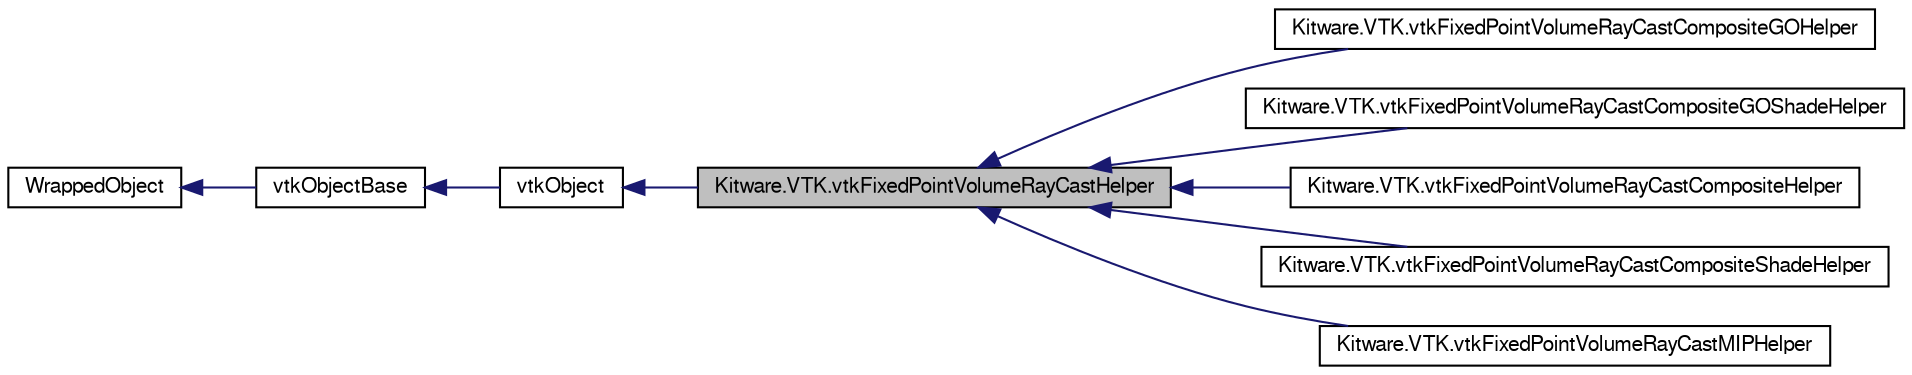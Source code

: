 digraph G
{
  bgcolor="transparent";
  edge [fontname="FreeSans",fontsize="10",labelfontname="FreeSans",labelfontsize="10"];
  node [fontname="FreeSans",fontsize="10",shape=record];
  rankdir="LR";
  Node1 [label="Kitware.VTK.vtkFixedPointVolumeRayCastHelper",height=0.2,width=0.4,color="black", fillcolor="grey75", style="filled" fontcolor="black"];
  Node2 -> Node1 [dir="back",color="midnightblue",fontsize="10",style="solid",fontname="FreeSans"];
  Node2 [label="vtkObject",height=0.2,width=0.4,color="black",URL="$class_kitware_1_1_v_t_k_1_1vtk_object.html",tooltip="vtkObject - abstract base class for most VTK objects"];
  Node3 -> Node2 [dir="back",color="midnightblue",fontsize="10",style="solid",fontname="FreeSans"];
  Node3 [label="vtkObjectBase",height=0.2,width=0.4,color="black",URL="$class_kitware_1_1_v_t_k_1_1vtk_object_base.html",tooltip="vtkObjectBase - abstract base class for most VTK objects"];
  Node4 -> Node3 [dir="back",color="midnightblue",fontsize="10",style="solid",fontname="FreeSans"];
  Node4 [label="WrappedObject",height=0.2,width=0.4,color="black",URL="$class_kitware_1_1_v_t_k_1_1_wrapped_object.html",tooltip="Base class for all the mummy wrapped classes in Kitware.VTK."];
  Node1 -> Node5 [dir="back",color="midnightblue",fontsize="10",style="solid",fontname="FreeSans"];
  Node5 [label="Kitware.VTK.vtkFixedPointVolumeRayCastCompositeGOHelper",height=0.2,width=0.4,color="black",URL="$class_kitware_1_1_v_t_k_1_1vtk_fixed_point_volume_ray_cast_composite_g_o_helper.html",tooltip="vtkFixedPointVolumeRayCastCompositeGOHelper - A helper that generates composite images for the volume..."];
  Node1 -> Node6 [dir="back",color="midnightblue",fontsize="10",style="solid",fontname="FreeSans"];
  Node6 [label="Kitware.VTK.vtkFixedPointVolumeRayCastCompositeGOShadeHelper",height=0.2,width=0.4,color="black",URL="$class_kitware_1_1_v_t_k_1_1vtk_fixed_point_volume_ray_cast_composite_g_o_shade_helper.html",tooltip="vtkFixedPointVolumeRayCastCompositeGOShadeHelper - A helper that generates composite images for the v..."];
  Node1 -> Node7 [dir="back",color="midnightblue",fontsize="10",style="solid",fontname="FreeSans"];
  Node7 [label="Kitware.VTK.vtkFixedPointVolumeRayCastCompositeHelper",height=0.2,width=0.4,color="black",URL="$class_kitware_1_1_v_t_k_1_1vtk_fixed_point_volume_ray_cast_composite_helper.html",tooltip="vtkFixedPointVolumeRayCastCompositeHelper - A helper that generates composite images for the volume r..."];
  Node1 -> Node8 [dir="back",color="midnightblue",fontsize="10",style="solid",fontname="FreeSans"];
  Node8 [label="Kitware.VTK.vtkFixedPointVolumeRayCastCompositeShadeHelper",height=0.2,width=0.4,color="black",URL="$class_kitware_1_1_v_t_k_1_1vtk_fixed_point_volume_ray_cast_composite_shade_helper.html",tooltip="vtkFixedPointVolumeRayCastCompositeShadeHelper - A helper that generates composite images for the vol..."];
  Node1 -> Node9 [dir="back",color="midnightblue",fontsize="10",style="solid",fontname="FreeSans"];
  Node9 [label="Kitware.VTK.vtkFixedPointVolumeRayCastMIPHelper",height=0.2,width=0.4,color="black",URL="$class_kitware_1_1_v_t_k_1_1vtk_fixed_point_volume_ray_cast_m_i_p_helper.html",tooltip="vtkFixedPointVolumeRayCastMIPHelper - A helper that generates MIP images for the volume ray cast mapp..."];
}
